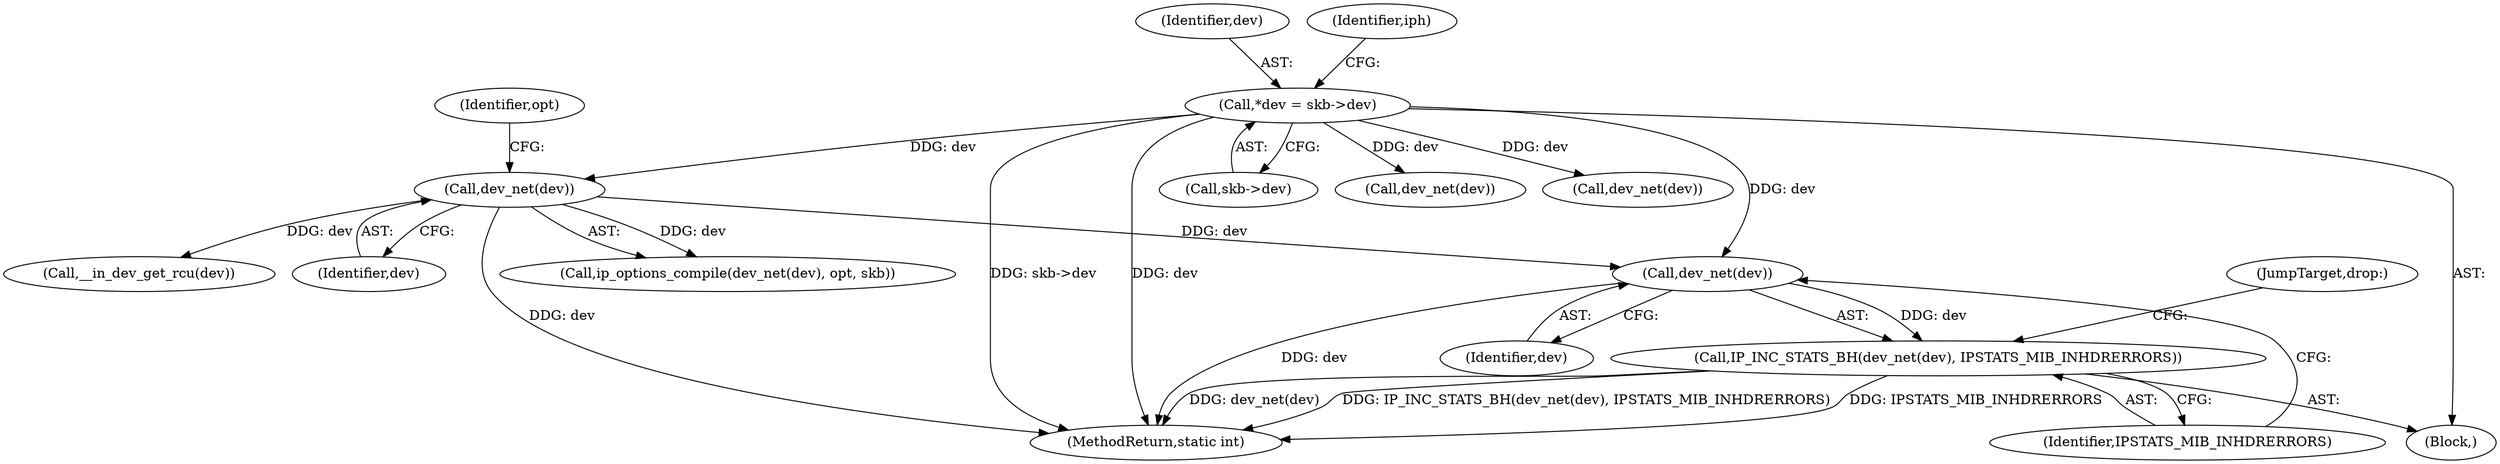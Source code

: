 digraph "0_linux_f8e9881c2aef1e982e5abc25c046820cd0b7cf64@pointer" {
"1000259" [label="(Call,dev_net(dev))"];
"1000228" [label="(Call,dev_net(dev))"];
"1000108" [label="(Call,*dev = skb->dev)"];
"1000258" [label="(Call,IP_INC_STATS_BH(dev_net(dev), IPSTATS_MIB_INHDRERRORS))"];
"1000109" [label="(Identifier,dev)"];
"1000260" [label="(Identifier,dev)"];
"1000108" [label="(Call,*dev = skb->dev)"];
"1000261" [label="(Identifier,IPSTATS_MIB_INHDRERRORS)"];
"1000104" [label="(Block,)"];
"1000110" [label="(Call,skb->dev)"];
"1000228" [label="(Call,dev_net(dev))"];
"1000115" [label="(Identifier,iph)"];
"1000227" [label="(Call,ip_options_compile(dev_net(dev), opt, skb))"];
"1000230" [label="(Identifier,opt)"];
"1000258" [label="(Call,IP_INC_STATS_BH(dev_net(dev), IPSTATS_MIB_INHDRERRORS))"];
"1000196" [label="(Call,dev_net(dev))"];
"1000266" [label="(MethodReturn,static int)"];
"1000242" [label="(Call,__in_dev_get_rcu(dev))"];
"1000262" [label="(JumpTarget,drop:)"];
"1000259" [label="(Call,dev_net(dev))"];
"1000176" [label="(Call,dev_net(dev))"];
"1000229" [label="(Identifier,dev)"];
"1000259" -> "1000258"  [label="AST: "];
"1000259" -> "1000260"  [label="CFG: "];
"1000260" -> "1000259"  [label="AST: "];
"1000261" -> "1000259"  [label="CFG: "];
"1000259" -> "1000266"  [label="DDG: dev"];
"1000259" -> "1000258"  [label="DDG: dev"];
"1000228" -> "1000259"  [label="DDG: dev"];
"1000108" -> "1000259"  [label="DDG: dev"];
"1000228" -> "1000227"  [label="AST: "];
"1000228" -> "1000229"  [label="CFG: "];
"1000229" -> "1000228"  [label="AST: "];
"1000230" -> "1000228"  [label="CFG: "];
"1000228" -> "1000266"  [label="DDG: dev"];
"1000228" -> "1000227"  [label="DDG: dev"];
"1000108" -> "1000228"  [label="DDG: dev"];
"1000228" -> "1000242"  [label="DDG: dev"];
"1000108" -> "1000104"  [label="AST: "];
"1000108" -> "1000110"  [label="CFG: "];
"1000109" -> "1000108"  [label="AST: "];
"1000110" -> "1000108"  [label="AST: "];
"1000115" -> "1000108"  [label="CFG: "];
"1000108" -> "1000266"  [label="DDG: skb->dev"];
"1000108" -> "1000266"  [label="DDG: dev"];
"1000108" -> "1000176"  [label="DDG: dev"];
"1000108" -> "1000196"  [label="DDG: dev"];
"1000258" -> "1000104"  [label="AST: "];
"1000258" -> "1000261"  [label="CFG: "];
"1000261" -> "1000258"  [label="AST: "];
"1000262" -> "1000258"  [label="CFG: "];
"1000258" -> "1000266"  [label="DDG: dev_net(dev)"];
"1000258" -> "1000266"  [label="DDG: IP_INC_STATS_BH(dev_net(dev), IPSTATS_MIB_INHDRERRORS)"];
"1000258" -> "1000266"  [label="DDG: IPSTATS_MIB_INHDRERRORS"];
}
